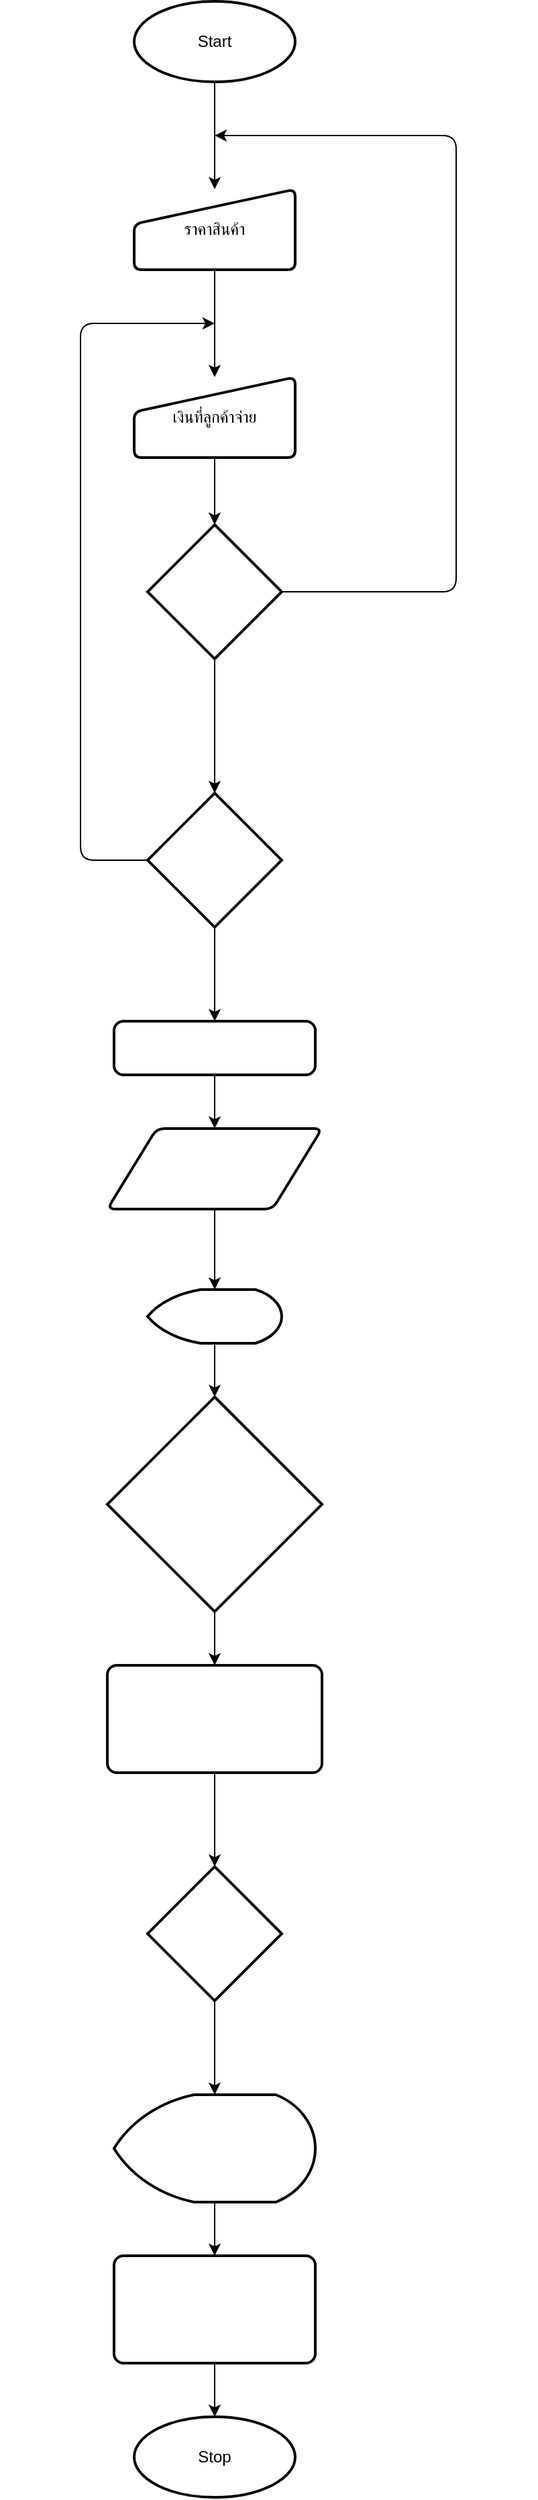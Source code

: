 <mxfile>
    <diagram id="gtuXk8FlLuz294wXrSpI" name="Page-1">
        <mxGraphModel dx="4288" dy="2252" grid="1" gridSize="10" guides="1" tooltips="1" connect="1" arrows="1" fold="1" page="1" pageScale="1" pageWidth="1654" pageHeight="2336" math="0" shadow="0">
            <root>
                <mxCell id="0"/>
                <mxCell id="1" parent="0"/>
                <mxCell id="38" value="" style="group" vertex="1" connectable="0" parent="1">
                    <mxGeometry x="627" y="80" width="400" height="1860" as="geometry"/>
                </mxCell>
                <mxCell id="16" value="Yes" style="text;html=1;strokeColor=none;fillColor=none;align=center;verticalAlign=middle;whiteSpace=wrap;rounded=0;fontColor=#FFFFFF;" vertex="1" parent="38">
                    <mxGeometry y="425" width="60" height="30" as="geometry"/>
                </mxCell>
                <mxCell id="37" value="" style="group" vertex="1" connectable="0" parent="38">
                    <mxGeometry x="60" width="340" height="1860" as="geometry"/>
                </mxCell>
                <mxCell id="2" value="Start" style="strokeWidth=2;html=1;shape=mxgraph.flowchart.start_1;whiteSpace=wrap;" vertex="1" parent="37">
                    <mxGeometry x="40" width="120" height="60" as="geometry"/>
                </mxCell>
                <mxCell id="3" value="Stop" style="strokeWidth=2;html=1;shape=mxgraph.flowchart.start_1;whiteSpace=wrap;" vertex="1" parent="37">
                    <mxGeometry x="40" y="1800" width="120" height="60" as="geometry"/>
                </mxCell>
                <mxCell id="4" value="ราคาสินค้า" style="html=1;strokeWidth=2;shape=manualInput;whiteSpace=wrap;rounded=1;size=26;arcSize=11;" vertex="1" parent="37">
                    <mxGeometry x="40" y="140" width="120" height="60" as="geometry"/>
                </mxCell>
                <mxCell id="6" style="edgeStyle=none;html=1;exitX=0.5;exitY=1;exitDx=0;exitDy=0;exitPerimeter=0;entryX=0.5;entryY=0;entryDx=0;entryDy=0;fontColor=#FFFFFF;" edge="1" parent="37" source="2" target="4">
                    <mxGeometry relative="1" as="geometry"/>
                </mxCell>
                <mxCell id="5" value="เงินที่ลูกค้าจ่าย" style="html=1;strokeWidth=2;shape=manualInput;whiteSpace=wrap;rounded=1;size=26;arcSize=11;" vertex="1" parent="37">
                    <mxGeometry x="40" y="280" width="120" height="60" as="geometry"/>
                </mxCell>
                <mxCell id="7" style="edgeStyle=none;html=1;exitX=0.5;exitY=1;exitDx=0;exitDy=0;entryX=0.5;entryY=0;entryDx=0;entryDy=0;fontColor=#FFFFFF;" edge="1" parent="37" source="4" target="5">
                    <mxGeometry relative="1" as="geometry"/>
                </mxCell>
                <mxCell id="10" style="edgeStyle=none;html=1;exitX=1;exitY=0.5;exitDx=0;exitDy=0;exitPerimeter=0;fontColor=#FFFFFF;" edge="1" parent="37" source="8">
                    <mxGeometry relative="1" as="geometry">
                        <mxPoint x="100" y="100" as="targetPoint"/>
                        <Array as="points">
                            <mxPoint x="280" y="440"/>
                            <mxPoint x="280" y="100"/>
                        </Array>
                    </mxGeometry>
                </mxCell>
                <mxCell id="8" value="if Price &amp;lt;= 0:" style="strokeWidth=2;html=1;shape=mxgraph.flowchart.decision;whiteSpace=wrap;fontColor=#FFFFFF;" vertex="1" parent="37">
                    <mxGeometry x="50" y="390" width="100" height="100" as="geometry"/>
                </mxCell>
                <mxCell id="9" style="edgeStyle=none;html=1;exitX=0.5;exitY=1;exitDx=0;exitDy=0;entryX=0.5;entryY=0;entryDx=0;entryDy=0;entryPerimeter=0;fontColor=#FFFFFF;" edge="1" parent="37" source="5" target="8">
                    <mxGeometry relative="1" as="geometry"/>
                </mxCell>
                <mxCell id="11" value="Yes" style="text;html=1;strokeColor=none;fillColor=none;align=center;verticalAlign=middle;whiteSpace=wrap;rounded=0;fontColor=#FFFFFF;" vertex="1" parent="37">
                    <mxGeometry x="280" y="235" width="60" height="30" as="geometry"/>
                </mxCell>
                <mxCell id="12" value="No" style="text;html=1;strokeColor=none;fillColor=none;align=center;verticalAlign=middle;whiteSpace=wrap;rounded=0;fontColor=#FFFFFF;" vertex="1" parent="37">
                    <mxGeometry x="100" y="520" width="60" height="30" as="geometry"/>
                </mxCell>
                <mxCell id="15" style="edgeStyle=none;html=1;exitX=0;exitY=0.5;exitDx=0;exitDy=0;exitPerimeter=0;fontColor=#FFFFFF;" edge="1" parent="37" source="13">
                    <mxGeometry relative="1" as="geometry">
                        <mxPoint x="100" y="240" as="targetPoint"/>
                        <Array as="points">
                            <mxPoint y="640"/>
                            <mxPoint y="240"/>
                        </Array>
                    </mxGeometry>
                </mxCell>
                <mxCell id="13" value="if Paid &amp;lt; Price:" style="strokeWidth=2;html=1;shape=mxgraph.flowchart.decision;whiteSpace=wrap;fontColor=#FFFFFF;" vertex="1" parent="37">
                    <mxGeometry x="50" y="590" width="100" height="100" as="geometry"/>
                </mxCell>
                <mxCell id="14" style="edgeStyle=none;html=1;exitX=0.5;exitY=1;exitDx=0;exitDy=0;exitPerimeter=0;entryX=0.5;entryY=0;entryDx=0;entryDy=0;entryPerimeter=0;fontColor=#FFFFFF;" edge="1" parent="37" source="8" target="13">
                    <mxGeometry relative="1" as="geometry"/>
                </mxCell>
                <mxCell id="17" value="Change = Paid - Price" style="rounded=1;whiteSpace=wrap;html=1;absoluteArcSize=1;arcSize=14;strokeWidth=2;fontColor=#FFFFFF;" vertex="1" parent="37">
                    <mxGeometry x="25" y="760" width="150" height="40" as="geometry"/>
                </mxCell>
                <mxCell id="18" style="edgeStyle=none;html=1;exitX=0.5;exitY=1;exitDx=0;exitDy=0;exitPerimeter=0;entryX=0.5;entryY=0;entryDx=0;entryDy=0;fontColor=#FFFFFF;" edge="1" parent="37" source="13" target="17">
                    <mxGeometry relative="1" as="geometry"/>
                </mxCell>
                <mxCell id="19" value="เงินทอน" style="strokeWidth=2;html=1;shape=mxgraph.flowchart.display;whiteSpace=wrap;fontColor=#FFFFFF;" vertex="1" parent="37">
                    <mxGeometry x="50" y="960" width="100" height="40" as="geometry"/>
                </mxCell>
                <mxCell id="23" style="edgeStyle=none;html=1;exitX=0.5;exitY=1;exitDx=0;exitDy=0;entryX=0.5;entryY=0;entryDx=0;entryDy=0;entryPerimeter=0;fontColor=#FFFFFF;" edge="1" parent="37" source="21" target="19">
                    <mxGeometry relative="1" as="geometry"/>
                </mxCell>
                <mxCell id="21" value="Money_Type" style="shape=parallelogram;html=1;strokeWidth=2;perimeter=parallelogramPerimeter;whiteSpace=wrap;rounded=1;arcSize=12;size=0.23;fontColor=#FFFFFF;" vertex="1" parent="37">
                    <mxGeometry x="20" y="840" width="160" height="60" as="geometry"/>
                </mxCell>
                <mxCell id="22" style="edgeStyle=none;html=1;exitX=0.5;exitY=1;exitDx=0;exitDy=0;entryX=0.5;entryY=0;entryDx=0;entryDy=0;fontColor=#FFFFFF;" edge="1" parent="37" source="17" target="21">
                    <mxGeometry relative="1" as="geometry"/>
                </mxCell>
                <mxCell id="25" value="for value, name in money_type.items():" style="strokeWidth=2;html=1;shape=mxgraph.flowchart.decision;whiteSpace=wrap;fontColor=#FFFFFF;" vertex="1" parent="37">
                    <mxGeometry x="20" y="1040" width="160" height="160" as="geometry"/>
                </mxCell>
                <mxCell id="26" style="edgeStyle=none;html=1;exitX=0.5;exitY=1;exitDx=0;exitDy=0;exitPerimeter=0;entryX=0.5;entryY=0;entryDx=0;entryDy=0;entryPerimeter=0;fontColor=#FFFFFF;" edge="1" parent="37" source="19" target="25">
                    <mxGeometry relative="1" as="geometry"/>
                </mxCell>
                <mxCell id="27" value="count = change // value" style="rounded=1;whiteSpace=wrap;html=1;absoluteArcSize=1;arcSize=14;strokeWidth=2;fontColor=#FFFFFF;" vertex="1" parent="37">
                    <mxGeometry x="20" y="1240" width="160" height="80" as="geometry"/>
                </mxCell>
                <mxCell id="28" style="edgeStyle=none;html=1;exitX=0.5;exitY=1;exitDx=0;exitDy=0;exitPerimeter=0;entryX=0.5;entryY=0;entryDx=0;entryDy=0;fontColor=#FFFFFF;" edge="1" parent="37" source="25" target="27">
                    <mxGeometry relative="1" as="geometry"/>
                </mxCell>
                <mxCell id="29" value="if count &amp;gt; 0:" style="strokeWidth=2;html=1;shape=mxgraph.flowchart.decision;whiteSpace=wrap;fontColor=#FFFFFF;" vertex="1" parent="37">
                    <mxGeometry x="50" y="1390" width="100" height="100" as="geometry"/>
                </mxCell>
                <mxCell id="30" style="edgeStyle=none;html=1;exitX=0.5;exitY=1;exitDx=0;exitDy=0;entryX=0.5;entryY=0;entryDx=0;entryDy=0;entryPerimeter=0;fontColor=#FFFFFF;" edge="1" parent="37" source="27" target="29">
                    <mxGeometry relative="1" as="geometry"/>
                </mxCell>
                <mxCell id="31" value="print(f&quot;{name} จำนวน {int(count)} ใบ/เหรียญ&quot;)" style="strokeWidth=2;html=1;shape=mxgraph.flowchart.display;whiteSpace=wrap;fontColor=#FFFFFF;" vertex="1" parent="37">
                    <mxGeometry x="25" y="1560" width="150" height="80" as="geometry"/>
                </mxCell>
                <mxCell id="32" style="edgeStyle=none;html=1;exitX=0.5;exitY=1;exitDx=0;exitDy=0;exitPerimeter=0;entryX=0.5;entryY=0;entryDx=0;entryDy=0;entryPerimeter=0;fontColor=#FFFFFF;" edge="1" parent="37" source="29" target="31">
                    <mxGeometry relative="1" as="geometry"/>
                </mxCell>
                <mxCell id="35" style="edgeStyle=none;html=1;exitX=0.5;exitY=1;exitDx=0;exitDy=0;entryX=0.5;entryY=0;entryDx=0;entryDy=0;entryPerimeter=0;fontColor=#FFFFFF;" edge="1" parent="37" source="33" target="3">
                    <mxGeometry relative="1" as="geometry"/>
                </mxCell>
                <mxCell id="33" value="change %=&amp;nbsp; value" style="rounded=1;whiteSpace=wrap;html=1;absoluteArcSize=1;arcSize=14;strokeWidth=2;fontColor=#FFFFFF;" vertex="1" parent="37">
                    <mxGeometry x="25" y="1680" width="150" height="80" as="geometry"/>
                </mxCell>
                <mxCell id="34" style="edgeStyle=none;html=1;exitX=0.5;exitY=1;exitDx=0;exitDy=0;exitPerimeter=0;entryX=0.5;entryY=0;entryDx=0;entryDy=0;fontColor=#FFFFFF;" edge="1" parent="37" source="31" target="33">
                    <mxGeometry relative="1" as="geometry"/>
                </mxCell>
                <mxCell id="36" value="Yes" style="text;html=1;strokeColor=none;fillColor=none;align=center;verticalAlign=middle;whiteSpace=wrap;rounded=0;fontColor=#FFFFFF;" vertex="1" parent="37">
                    <mxGeometry x="40" y="1500" width="60" height="30" as="geometry"/>
                </mxCell>
            </root>
        </mxGraphModel>
    </diagram>
</mxfile>